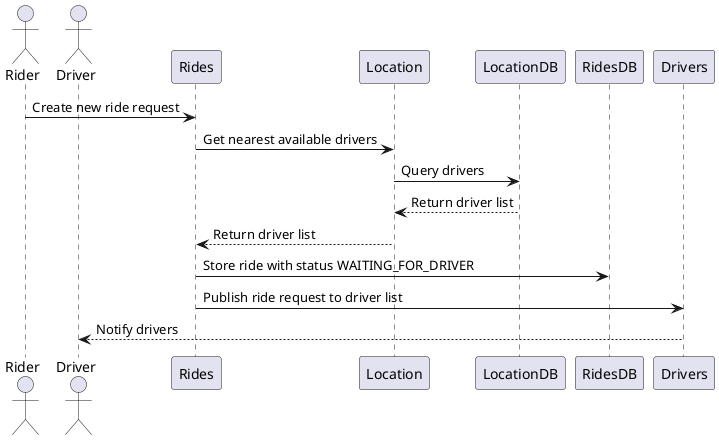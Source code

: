 @startuml Create New Ride Flow

actor Rider
actor Driver

' Driver->Rides: Set as active
' Rides->RidesDB: Update as active driver
' Rides->Location: Update driver's current location
' Location->LocationDB: Store driver location

Rider->Rides: Create new ride request
Rides->Location: Get nearest available drivers
Location->LocationDB: Query drivers
LocationDB-->Location: Return driver list
Location-->Rides: Return driver list
Rides->RidesDB: Store ride with status WAITING_FOR_DRIVER
Rides->Drivers: Publish ride request to driver list
Drivers-->Driver: Notify drivers

' alt Driver accept the request 
' Driver->Rides: Accept ride
' Rides->Rider: Notify matched driver
' end

' alt Customer accept the ride
' Customer->Service: Accept ride
' Service->DB: Update ride data
' Service->DB: Set driver as inactive
' Service->Cache: Remove available driver list
' Service->Driver: Notify to pickup Customer
' Service->Customer: Notify to wait for Driver
' else Customer reject the ride
' Customer->Service: Reject ride
' Service->DB: Update ride to be cancelled
' Service->Cache: Remove available driver from list
' Service->Driver: Notify rejected ride
' end

' else Driver reject the ride
' Driver->Service: Reject ride
' Service->Cache: Remove available driver from list
' Service->Cache: Get available drivers
' alt no drivers available in 10 minutes
' Service->DB: Update ride to be cancelled
' Service->Customer: Notify "Try Again later."
' end
' end

@enduml